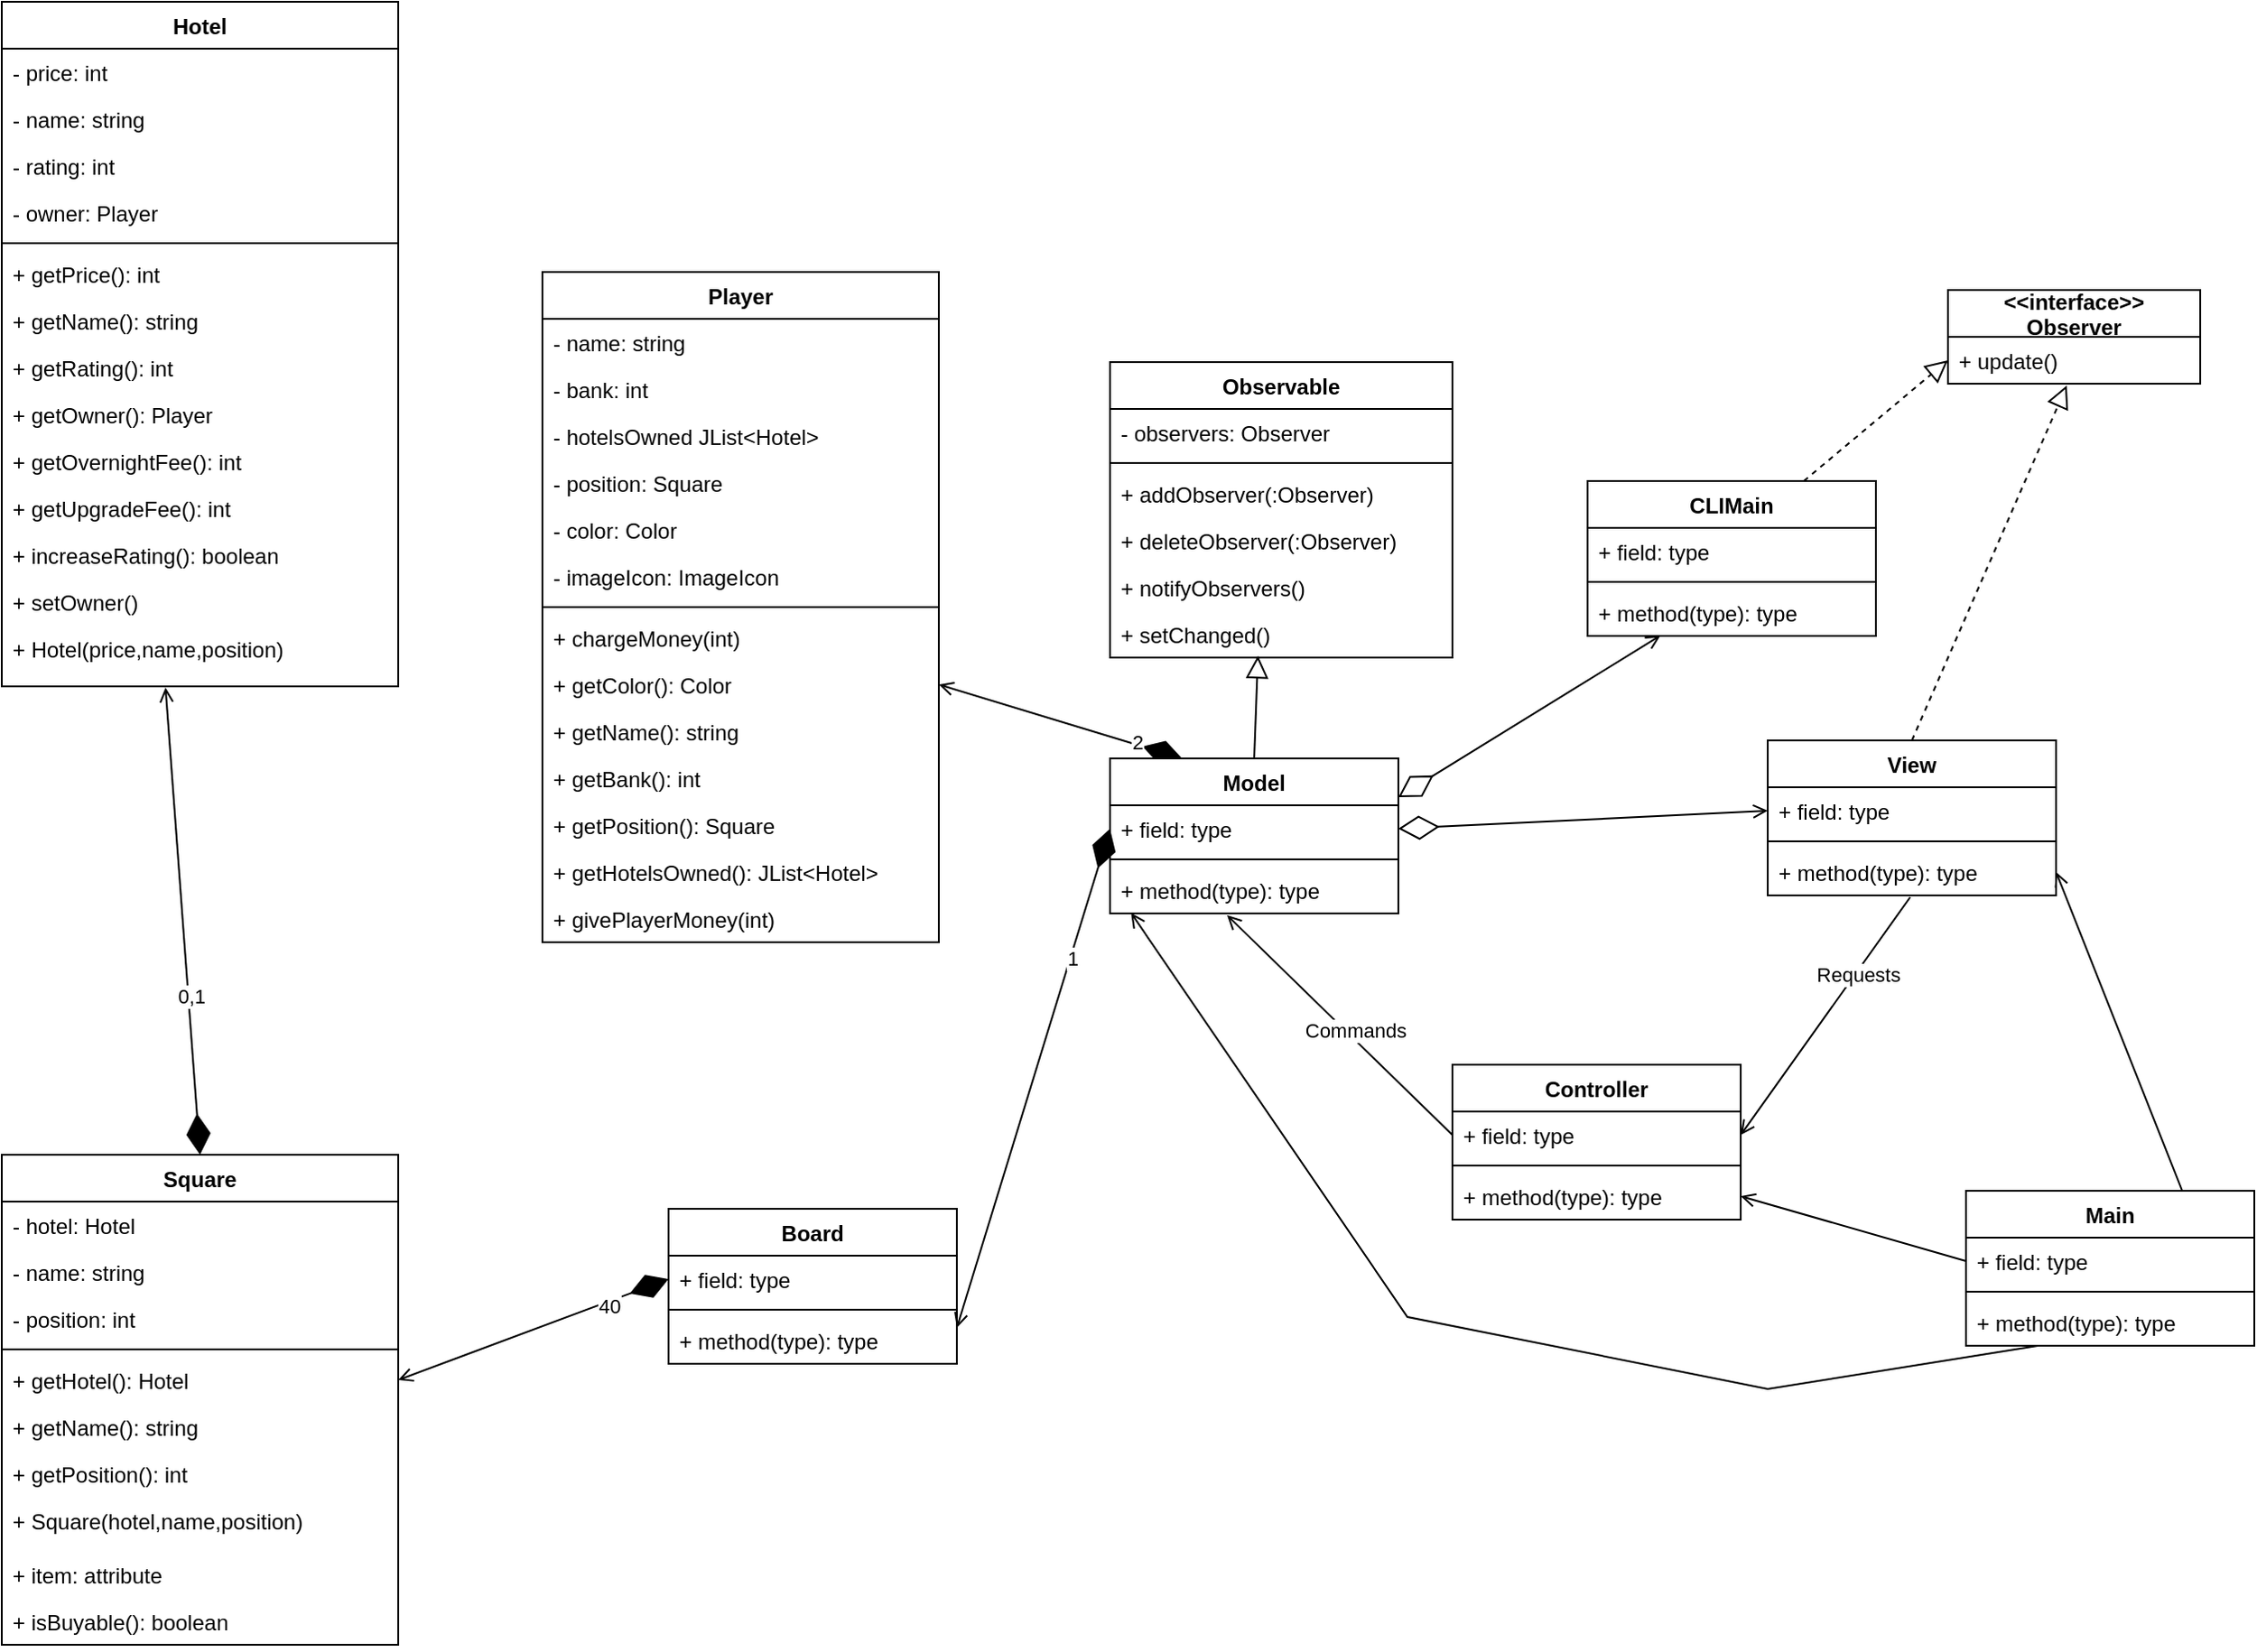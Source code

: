 <mxfile version="21.2.1" type="device">
  <diagram name="Page-1" id="gLBkfFalmYlRuuK1MI0R">
    <mxGraphModel dx="2804" dy="2373" grid="1" gridSize="10" guides="1" tooltips="1" connect="1" arrows="1" fold="1" page="1" pageScale="1" pageWidth="827" pageHeight="1169" math="0" shadow="0">
      <root>
        <mxCell id="0" />
        <mxCell id="1" parent="0" />
        <mxCell id="Y46oIeMY-HpYwtprE-M3-28" style="rounded=0;orthogonalLoop=1;jettySize=auto;html=1;exitX=0.5;exitY=0;exitDx=0;exitDy=0;entryX=0.432;entryY=0.962;entryDx=0;entryDy=0;entryPerimeter=0;endArrow=block;endFill=0;endSize=10;" parent="1" source="Y46oIeMY-HpYwtprE-M3-1" target="Y46oIeMY-HpYwtprE-M3-19" edge="1">
          <mxGeometry relative="1" as="geometry" />
        </mxCell>
        <mxCell id="Y46oIeMY-HpYwtprE-M3-55" style="rounded=0;orthogonalLoop=1;jettySize=auto;html=1;exitX=0.25;exitY=0;exitDx=0;exitDy=0;entryX=1;entryY=0.5;entryDx=0;entryDy=0;startArrow=diamondThin;startFill=1;startSize=20;endArrow=open;endFill=0;" parent="1" source="Y46oIeMY-HpYwtprE-M3-1" target="Y46oIeMY-HpYwtprE-M3-54" edge="1">
          <mxGeometry relative="1" as="geometry" />
        </mxCell>
        <mxCell id="Y46oIeMY-HpYwtprE-M3-74" value="2" style="edgeLabel;html=1;align=center;verticalAlign=middle;resizable=0;points=[];" parent="Y46oIeMY-HpYwtprE-M3-55" vertex="1" connectable="0">
          <mxGeometry x="-0.641" y="-2" relative="1" as="geometry">
            <mxPoint x="-1" as="offset" />
          </mxGeometry>
        </mxCell>
        <mxCell id="Y46oIeMY-HpYwtprE-M3-76" style="rounded=0;orthogonalLoop=1;jettySize=auto;html=1;exitX=1;exitY=0.25;exitDx=0;exitDy=0;entryX=0.253;entryY=0.99;entryDx=0;entryDy=0;entryPerimeter=0;endArrow=open;endFill=0;startArrow=diamondThin;startFill=0;startSize=20;" parent="1" source="Y46oIeMY-HpYwtprE-M3-1" target="Y46oIeMY-HpYwtprE-M3-71" edge="1">
          <mxGeometry relative="1" as="geometry" />
        </mxCell>
        <mxCell id="Y46oIeMY-HpYwtprE-M3-1" value="Model" style="swimlane;fontStyle=1;align=center;verticalAlign=top;childLayout=stackLayout;horizontal=1;startSize=26;horizontalStack=0;resizeParent=1;resizeParentMax=0;resizeLast=0;collapsible=1;marginBottom=0;whiteSpace=wrap;html=1;" parent="1" vertex="1">
          <mxGeometry x="115" y="50" width="160" height="86" as="geometry" />
        </mxCell>
        <mxCell id="Y46oIeMY-HpYwtprE-M3-2" value="+ field: type" style="text;strokeColor=none;fillColor=none;align=left;verticalAlign=top;spacingLeft=4;spacingRight=4;overflow=hidden;rotatable=0;points=[[0,0.5],[1,0.5]];portConstraint=eastwest;whiteSpace=wrap;html=1;" parent="Y46oIeMY-HpYwtprE-M3-1" vertex="1">
          <mxGeometry y="26" width="160" height="26" as="geometry" />
        </mxCell>
        <mxCell id="Y46oIeMY-HpYwtprE-M3-3" value="" style="line;strokeWidth=1;fillColor=none;align=left;verticalAlign=middle;spacingTop=-1;spacingLeft=3;spacingRight=3;rotatable=0;labelPosition=right;points=[];portConstraint=eastwest;strokeColor=inherit;" parent="Y46oIeMY-HpYwtprE-M3-1" vertex="1">
          <mxGeometry y="52" width="160" height="8" as="geometry" />
        </mxCell>
        <mxCell id="Y46oIeMY-HpYwtprE-M3-4" value="+ method(type): type" style="text;strokeColor=none;fillColor=none;align=left;verticalAlign=top;spacingLeft=4;spacingRight=4;overflow=hidden;rotatable=0;points=[[0,0.5],[1,0.5]];portConstraint=eastwest;whiteSpace=wrap;html=1;" parent="Y46oIeMY-HpYwtprE-M3-1" vertex="1">
          <mxGeometry y="60" width="160" height="26" as="geometry" />
        </mxCell>
        <mxCell id="Y46oIeMY-HpYwtprE-M3-5" value="Controller" style="swimlane;fontStyle=1;align=center;verticalAlign=top;childLayout=stackLayout;horizontal=1;startSize=26;horizontalStack=0;resizeParent=1;resizeParentMax=0;resizeLast=0;collapsible=1;marginBottom=0;whiteSpace=wrap;html=1;" parent="1" vertex="1">
          <mxGeometry x="305" y="220" width="160" height="86" as="geometry" />
        </mxCell>
        <mxCell id="Y46oIeMY-HpYwtprE-M3-6" value="+ field: type" style="text;strokeColor=none;fillColor=none;align=left;verticalAlign=top;spacingLeft=4;spacingRight=4;overflow=hidden;rotatable=0;points=[[0,0.5],[1,0.5]];portConstraint=eastwest;whiteSpace=wrap;html=1;" parent="Y46oIeMY-HpYwtprE-M3-5" vertex="1">
          <mxGeometry y="26" width="160" height="26" as="geometry" />
        </mxCell>
        <mxCell id="Y46oIeMY-HpYwtprE-M3-7" value="" style="line;strokeWidth=1;fillColor=none;align=left;verticalAlign=middle;spacingTop=-1;spacingLeft=3;spacingRight=3;rotatable=0;labelPosition=right;points=[];portConstraint=eastwest;strokeColor=inherit;" parent="Y46oIeMY-HpYwtprE-M3-5" vertex="1">
          <mxGeometry y="52" width="160" height="8" as="geometry" />
        </mxCell>
        <mxCell id="Y46oIeMY-HpYwtprE-M3-8" value="+ method(type): type" style="text;strokeColor=none;fillColor=none;align=left;verticalAlign=top;spacingLeft=4;spacingRight=4;overflow=hidden;rotatable=0;points=[[0,0.5],[1,0.5]];portConstraint=eastwest;whiteSpace=wrap;html=1;" parent="Y46oIeMY-HpYwtprE-M3-5" vertex="1">
          <mxGeometry y="60" width="160" height="26" as="geometry" />
        </mxCell>
        <mxCell id="Y46oIeMY-HpYwtprE-M3-23" style="rounded=0;orthogonalLoop=1;jettySize=auto;html=1;exitX=0.5;exitY=0;exitDx=0;exitDy=0;entryX=0.471;entryY=1.038;entryDx=0;entryDy=0;entryPerimeter=0;dashed=1;endArrow=block;endFill=0;startSize=20;endSize=10;targetPerimeterSpacing=1;sourcePerimeterSpacing=1;" parent="1" source="Y46oIeMY-HpYwtprE-M3-9" target="Y46oIeMY-HpYwtprE-M3-21" edge="1">
          <mxGeometry relative="1" as="geometry" />
        </mxCell>
        <mxCell id="Y46oIeMY-HpYwtprE-M3-9" value="View" style="swimlane;fontStyle=1;align=center;verticalAlign=top;childLayout=stackLayout;horizontal=1;startSize=26;horizontalStack=0;resizeParent=1;resizeParentMax=0;resizeLast=0;collapsible=1;marginBottom=0;whiteSpace=wrap;html=1;" parent="1" vertex="1">
          <mxGeometry x="480" y="40" width="160" height="86" as="geometry" />
        </mxCell>
        <mxCell id="Y46oIeMY-HpYwtprE-M3-10" value="+ field: type" style="text;strokeColor=none;fillColor=none;align=left;verticalAlign=top;spacingLeft=4;spacingRight=4;overflow=hidden;rotatable=0;points=[[0,0.5],[1,0.5]];portConstraint=eastwest;whiteSpace=wrap;html=1;" parent="Y46oIeMY-HpYwtprE-M3-9" vertex="1">
          <mxGeometry y="26" width="160" height="26" as="geometry" />
        </mxCell>
        <mxCell id="Y46oIeMY-HpYwtprE-M3-11" value="" style="line;strokeWidth=1;fillColor=none;align=left;verticalAlign=middle;spacingTop=-1;spacingLeft=3;spacingRight=3;rotatable=0;labelPosition=right;points=[];portConstraint=eastwest;strokeColor=inherit;" parent="Y46oIeMY-HpYwtprE-M3-9" vertex="1">
          <mxGeometry y="52" width="160" height="8" as="geometry" />
        </mxCell>
        <mxCell id="Y46oIeMY-HpYwtprE-M3-12" value="+ method(type): type" style="text;strokeColor=none;fillColor=none;align=left;verticalAlign=top;spacingLeft=4;spacingRight=4;overflow=hidden;rotatable=0;points=[[0,0.5],[1,0.5]];portConstraint=eastwest;whiteSpace=wrap;html=1;" parent="Y46oIeMY-HpYwtprE-M3-9" vertex="1">
          <mxGeometry y="60" width="160" height="26" as="geometry" />
        </mxCell>
        <mxCell id="Y46oIeMY-HpYwtprE-M3-13" value="Observable" style="swimlane;fontStyle=1;align=center;verticalAlign=top;childLayout=stackLayout;horizontal=1;startSize=26;horizontalStack=0;resizeParent=1;resizeParentMax=0;resizeLast=0;collapsible=1;marginBottom=0;" parent="1" vertex="1">
          <mxGeometry x="115" y="-170" width="190" height="164" as="geometry" />
        </mxCell>
        <mxCell id="Y46oIeMY-HpYwtprE-M3-14" value="- observers: Observer" style="text;strokeColor=none;fillColor=none;align=left;verticalAlign=top;spacingLeft=4;spacingRight=4;overflow=hidden;rotatable=0;points=[[0,0.5],[1,0.5]];portConstraint=eastwest;" parent="Y46oIeMY-HpYwtprE-M3-13" vertex="1">
          <mxGeometry y="26" width="190" height="26" as="geometry" />
        </mxCell>
        <mxCell id="Y46oIeMY-HpYwtprE-M3-15" value="" style="line;strokeWidth=1;fillColor=none;align=left;verticalAlign=middle;spacingTop=-1;spacingLeft=3;spacingRight=3;rotatable=0;labelPosition=right;points=[];portConstraint=eastwest;strokeColor=inherit;" parent="Y46oIeMY-HpYwtprE-M3-13" vertex="1">
          <mxGeometry y="52" width="190" height="8" as="geometry" />
        </mxCell>
        <mxCell id="Y46oIeMY-HpYwtprE-M3-16" value="+ addObserver(:Observer)" style="text;strokeColor=none;fillColor=none;align=left;verticalAlign=top;spacingLeft=4;spacingRight=4;overflow=hidden;rotatable=0;points=[[0,0.5],[1,0.5]];portConstraint=eastwest;" parent="Y46oIeMY-HpYwtprE-M3-13" vertex="1">
          <mxGeometry y="60" width="190" height="26" as="geometry" />
        </mxCell>
        <mxCell id="Y46oIeMY-HpYwtprE-M3-17" value="+ deleteObserver(:Observer)" style="text;strokeColor=none;fillColor=none;align=left;verticalAlign=top;spacingLeft=4;spacingRight=4;overflow=hidden;rotatable=0;points=[[0,0.5],[1,0.5]];portConstraint=eastwest;" parent="Y46oIeMY-HpYwtprE-M3-13" vertex="1">
          <mxGeometry y="86" width="190" height="26" as="geometry" />
        </mxCell>
        <mxCell id="Y46oIeMY-HpYwtprE-M3-18" value="+ notifyObservers()" style="text;strokeColor=none;fillColor=none;align=left;verticalAlign=top;spacingLeft=4;spacingRight=4;overflow=hidden;rotatable=0;points=[[0,0.5],[1,0.5]];portConstraint=eastwest;" parent="Y46oIeMY-HpYwtprE-M3-13" vertex="1">
          <mxGeometry y="112" width="190" height="26" as="geometry" />
        </mxCell>
        <mxCell id="Y46oIeMY-HpYwtprE-M3-19" value="+ setChanged()" style="text;strokeColor=none;fillColor=none;align=left;verticalAlign=top;spacingLeft=4;spacingRight=4;overflow=hidden;rotatable=0;points=[[0,0.5],[1,0.5]];portConstraint=eastwest;" parent="Y46oIeMY-HpYwtprE-M3-13" vertex="1">
          <mxGeometry y="138" width="190" height="26" as="geometry" />
        </mxCell>
        <mxCell id="Y46oIeMY-HpYwtprE-M3-20" value="&lt;&lt;interface&gt;&gt;&#xa;Observer" style="swimlane;fontStyle=1;childLayout=stackLayout;horizontal=1;startSize=26;fillColor=none;horizontalStack=0;resizeParent=1;resizeParentMax=0;resizeLast=0;collapsible=1;marginBottom=0;" parent="1" vertex="1">
          <mxGeometry x="580" y="-210" width="140" height="52" as="geometry" />
        </mxCell>
        <mxCell id="Y46oIeMY-HpYwtprE-M3-21" value="+ update()" style="text;strokeColor=none;fillColor=none;align=left;verticalAlign=top;spacingLeft=4;spacingRight=4;overflow=hidden;rotatable=0;points=[[0,0.5],[1,0.5]];portConstraint=eastwest;" parent="Y46oIeMY-HpYwtprE-M3-20" vertex="1">
          <mxGeometry y="26" width="140" height="26" as="geometry" />
        </mxCell>
        <mxCell id="Y46oIeMY-HpYwtprE-M3-30" style="rounded=0;orthogonalLoop=1;jettySize=auto;html=1;exitX=1;exitY=0.5;exitDx=0;exitDy=0;endSize=20;endArrow=none;endFill=0;startSize=6;startArrow=open;startFill=0;entryX=0.494;entryY=1.038;entryDx=0;entryDy=0;entryPerimeter=0;" parent="1" source="Y46oIeMY-HpYwtprE-M3-6" target="Y46oIeMY-HpYwtprE-M3-12" edge="1">
          <mxGeometry relative="1" as="geometry">
            <mxPoint x="500" y="220" as="targetPoint" />
          </mxGeometry>
        </mxCell>
        <mxCell id="Y46oIeMY-HpYwtprE-M3-35" value="Requests" style="edgeLabel;html=1;align=center;verticalAlign=middle;resizable=0;points=[];" parent="Y46oIeMY-HpYwtprE-M3-30" vertex="1" connectable="0">
          <mxGeometry x="0.265" y="13" relative="1" as="geometry">
            <mxPoint x="16" y="2" as="offset" />
          </mxGeometry>
        </mxCell>
        <mxCell id="Y46oIeMY-HpYwtprE-M3-29" style="rounded=0;orthogonalLoop=1;jettySize=auto;html=1;exitX=0.406;exitY=1.038;exitDx=0;exitDy=0;endArrow=none;endFill=0;endSize=20;exitPerimeter=0;entryX=0;entryY=0.5;entryDx=0;entryDy=0;startArrow=open;startFill=0;" parent="1" source="Y46oIeMY-HpYwtprE-M3-4" target="Y46oIeMY-HpYwtprE-M3-6" edge="1">
          <mxGeometry relative="1" as="geometry">
            <mxPoint x="260" y="330" as="targetPoint" />
          </mxGeometry>
        </mxCell>
        <mxCell id="Y46oIeMY-HpYwtprE-M3-36" value="Commands" style="edgeLabel;html=1;align=center;verticalAlign=middle;resizable=0;points=[];" parent="Y46oIeMY-HpYwtprE-M3-29" vertex="1" connectable="0">
          <mxGeometry x="0.263" y="25" relative="1" as="geometry">
            <mxPoint x="-26" y="4" as="offset" />
          </mxGeometry>
        </mxCell>
        <mxCell id="Y46oIeMY-HpYwtprE-M3-34" style="rounded=0;orthogonalLoop=1;jettySize=auto;html=1;exitX=0;exitY=0.5;exitDx=0;exitDy=0;endArrow=diamondThin;endFill=0;endSize=20;startArrow=open;startFill=0;entryX=1;entryY=0.5;entryDx=0;entryDy=0;" parent="1" source="Y46oIeMY-HpYwtprE-M3-10" target="Y46oIeMY-HpYwtprE-M3-2" edge="1">
          <mxGeometry relative="1" as="geometry">
            <mxPoint x="310" y="50" as="targetPoint" />
          </mxGeometry>
        </mxCell>
        <mxCell id="Y46oIeMY-HpYwtprE-M3-37" value="Board" style="swimlane;fontStyle=1;align=center;verticalAlign=top;childLayout=stackLayout;horizontal=1;startSize=26;horizontalStack=0;resizeParent=1;resizeParentMax=0;resizeLast=0;collapsible=1;marginBottom=0;whiteSpace=wrap;html=1;" parent="1" vertex="1">
          <mxGeometry x="-130" y="300" width="160" height="86" as="geometry" />
        </mxCell>
        <mxCell id="Y46oIeMY-HpYwtprE-M3-38" value="+ field: type" style="text;strokeColor=none;fillColor=none;align=left;verticalAlign=top;spacingLeft=4;spacingRight=4;overflow=hidden;rotatable=0;points=[[0,0.5],[1,0.5]];portConstraint=eastwest;whiteSpace=wrap;html=1;" parent="Y46oIeMY-HpYwtprE-M3-37" vertex="1">
          <mxGeometry y="26" width="160" height="26" as="geometry" />
        </mxCell>
        <mxCell id="Y46oIeMY-HpYwtprE-M3-39" value="" style="line;strokeWidth=1;fillColor=none;align=left;verticalAlign=middle;spacingTop=-1;spacingLeft=3;spacingRight=3;rotatable=0;labelPosition=right;points=[];portConstraint=eastwest;strokeColor=inherit;" parent="Y46oIeMY-HpYwtprE-M3-37" vertex="1">
          <mxGeometry y="52" width="160" height="8" as="geometry" />
        </mxCell>
        <mxCell id="Y46oIeMY-HpYwtprE-M3-40" value="+ method(type): type" style="text;strokeColor=none;fillColor=none;align=left;verticalAlign=top;spacingLeft=4;spacingRight=4;overflow=hidden;rotatable=0;points=[[0,0.5],[1,0.5]];portConstraint=eastwest;whiteSpace=wrap;html=1;" parent="Y46oIeMY-HpYwtprE-M3-37" vertex="1">
          <mxGeometry y="60" width="160" height="26" as="geometry" />
        </mxCell>
        <mxCell id="Y46oIeMY-HpYwtprE-M3-41" value="Hotel" style="swimlane;fontStyle=1;align=center;verticalAlign=top;childLayout=stackLayout;horizontal=1;startSize=26;horizontalStack=0;resizeParent=1;resizeParentMax=0;resizeLast=0;collapsible=1;marginBottom=0;whiteSpace=wrap;html=1;" parent="1" vertex="1">
          <mxGeometry x="-500" y="-370" width="220" height="380" as="geometry" />
        </mxCell>
        <mxCell id="Y46oIeMY-HpYwtprE-M3-42" value="- price: int" style="text;strokeColor=none;fillColor=none;align=left;verticalAlign=top;spacingLeft=4;spacingRight=4;overflow=hidden;rotatable=0;points=[[0,0.5],[1,0.5]];portConstraint=eastwest;whiteSpace=wrap;html=1;" parent="Y46oIeMY-HpYwtprE-M3-41" vertex="1">
          <mxGeometry y="26" width="220" height="26" as="geometry" />
        </mxCell>
        <mxCell id="Y46oIeMY-HpYwtprE-M3-85" value="- name: string" style="text;strokeColor=none;fillColor=none;align=left;verticalAlign=top;spacingLeft=4;spacingRight=4;overflow=hidden;rotatable=0;points=[[0,0.5],[1,0.5]];portConstraint=eastwest;whiteSpace=wrap;html=1;" parent="Y46oIeMY-HpYwtprE-M3-41" vertex="1">
          <mxGeometry y="52" width="220" height="26" as="geometry" />
        </mxCell>
        <mxCell id="Y46oIeMY-HpYwtprE-M3-86" value="- rating: int" style="text;strokeColor=none;fillColor=none;align=left;verticalAlign=top;spacingLeft=4;spacingRight=4;overflow=hidden;rotatable=0;points=[[0,0.5],[1,0.5]];portConstraint=eastwest;whiteSpace=wrap;html=1;" parent="Y46oIeMY-HpYwtprE-M3-41" vertex="1">
          <mxGeometry y="78" width="220" height="26" as="geometry" />
        </mxCell>
        <mxCell id="Y46oIeMY-HpYwtprE-M3-87" value="- owner: Player" style="text;strokeColor=none;fillColor=none;align=left;verticalAlign=top;spacingLeft=4;spacingRight=4;overflow=hidden;rotatable=0;points=[[0,0.5],[1,0.5]];portConstraint=eastwest;whiteSpace=wrap;html=1;" parent="Y46oIeMY-HpYwtprE-M3-41" vertex="1">
          <mxGeometry y="104" width="220" height="26" as="geometry" />
        </mxCell>
        <mxCell id="Y46oIeMY-HpYwtprE-M3-43" value="" style="line;strokeWidth=1;fillColor=none;align=left;verticalAlign=middle;spacingTop=-1;spacingLeft=3;spacingRight=3;rotatable=0;labelPosition=right;points=[];portConstraint=eastwest;strokeColor=inherit;" parent="Y46oIeMY-HpYwtprE-M3-41" vertex="1">
          <mxGeometry y="130" width="220" height="8" as="geometry" />
        </mxCell>
        <mxCell id="Y46oIeMY-HpYwtprE-M3-44" value="+ getPrice(): int" style="text;strokeColor=none;fillColor=none;align=left;verticalAlign=top;spacingLeft=4;spacingRight=4;overflow=hidden;rotatable=0;points=[[0,0.5],[1,0.5]];portConstraint=eastwest;whiteSpace=wrap;html=1;" parent="Y46oIeMY-HpYwtprE-M3-41" vertex="1">
          <mxGeometry y="138" width="220" height="26" as="geometry" />
        </mxCell>
        <mxCell id="Y46oIeMY-HpYwtprE-M3-88" value="+ getName(): string" style="text;strokeColor=none;fillColor=none;align=left;verticalAlign=top;spacingLeft=4;spacingRight=4;overflow=hidden;rotatable=0;points=[[0,0.5],[1,0.5]];portConstraint=eastwest;whiteSpace=wrap;html=1;" parent="Y46oIeMY-HpYwtprE-M3-41" vertex="1">
          <mxGeometry y="164" width="220" height="26" as="geometry" />
        </mxCell>
        <mxCell id="Y46oIeMY-HpYwtprE-M3-90" value="+ getRating(): int" style="text;strokeColor=none;fillColor=none;align=left;verticalAlign=top;spacingLeft=4;spacingRight=4;overflow=hidden;rotatable=0;points=[[0,0.5],[1,0.5]];portConstraint=eastwest;whiteSpace=wrap;html=1;" parent="Y46oIeMY-HpYwtprE-M3-41" vertex="1">
          <mxGeometry y="190" width="220" height="26" as="geometry" />
        </mxCell>
        <mxCell id="Y46oIeMY-HpYwtprE-M3-91" value="+ getOwner(): Player" style="text;strokeColor=none;fillColor=none;align=left;verticalAlign=top;spacingLeft=4;spacingRight=4;overflow=hidden;rotatable=0;points=[[0,0.5],[1,0.5]];portConstraint=eastwest;whiteSpace=wrap;html=1;" parent="Y46oIeMY-HpYwtprE-M3-41" vertex="1">
          <mxGeometry y="216" width="220" height="26" as="geometry" />
        </mxCell>
        <mxCell id="Y46oIeMY-HpYwtprE-M3-92" value="+ getOvernightFee(): int" style="text;strokeColor=none;fillColor=none;align=left;verticalAlign=top;spacingLeft=4;spacingRight=4;overflow=hidden;rotatable=0;points=[[0,0.5],[1,0.5]];portConstraint=eastwest;whiteSpace=wrap;html=1;" parent="Y46oIeMY-HpYwtprE-M3-41" vertex="1">
          <mxGeometry y="242" width="220" height="26" as="geometry" />
        </mxCell>
        <mxCell id="Y46oIeMY-HpYwtprE-M3-93" value="+ getUpgradeFee(): int" style="text;strokeColor=none;fillColor=none;align=left;verticalAlign=top;spacingLeft=4;spacingRight=4;overflow=hidden;rotatable=0;points=[[0,0.5],[1,0.5]];portConstraint=eastwest;whiteSpace=wrap;html=1;" parent="Y46oIeMY-HpYwtprE-M3-41" vertex="1">
          <mxGeometry y="268" width="220" height="26" as="geometry" />
        </mxCell>
        <mxCell id="Y46oIeMY-HpYwtprE-M3-94" value="+ increaseRating(): boolean" style="text;strokeColor=none;fillColor=none;align=left;verticalAlign=top;spacingLeft=4;spacingRight=4;overflow=hidden;rotatable=0;points=[[0,0.5],[1,0.5]];portConstraint=eastwest;whiteSpace=wrap;html=1;" parent="Y46oIeMY-HpYwtprE-M3-41" vertex="1">
          <mxGeometry y="294" width="220" height="26" as="geometry" />
        </mxCell>
        <mxCell id="Y46oIeMY-HpYwtprE-M3-95" value="+ setOwner()" style="text;strokeColor=none;fillColor=none;align=left;verticalAlign=top;spacingLeft=4;spacingRight=4;overflow=hidden;rotatable=0;points=[[0,0.5],[1,0.5]];portConstraint=eastwest;whiteSpace=wrap;html=1;" parent="Y46oIeMY-HpYwtprE-M3-41" vertex="1">
          <mxGeometry y="320" width="220" height="26" as="geometry" />
        </mxCell>
        <mxCell id="Y46oIeMY-HpYwtprE-M3-100" value="+ Hotel(price,name,position)" style="text;strokeColor=none;fillColor=none;align=left;verticalAlign=top;spacingLeft=4;spacingRight=4;overflow=hidden;rotatable=0;points=[[0,0.5],[1,0.5]];portConstraint=eastwest;whiteSpace=wrap;html=1;" parent="Y46oIeMY-HpYwtprE-M3-41" vertex="1">
          <mxGeometry y="346" width="220" height="34" as="geometry" />
        </mxCell>
        <mxCell id="Y46oIeMY-HpYwtprE-M3-46" style="rounded=0;orthogonalLoop=1;jettySize=auto;html=1;exitX=0;exitY=0.5;exitDx=0;exitDy=0;entryX=1;entryY=0.231;entryDx=0;entryDy=0;entryPerimeter=0;endArrow=open;endFill=0;startArrow=diamondThin;startFill=1;sourcePerimeterSpacing=10;targetPerimeterSpacing=10;startSize=20;" parent="1" source="Y46oIeMY-HpYwtprE-M3-2" target="Y46oIeMY-HpYwtprE-M3-40" edge="1">
          <mxGeometry relative="1" as="geometry" />
        </mxCell>
        <mxCell id="Y46oIeMY-HpYwtprE-M3-75" value="1" style="edgeLabel;html=1;align=center;verticalAlign=middle;resizable=0;points=[];" parent="Y46oIeMY-HpYwtprE-M3-46" vertex="1" connectable="0">
          <mxGeometry x="-0.483" relative="1" as="geometry">
            <mxPoint x="1" as="offset" />
          </mxGeometry>
        </mxCell>
        <mxCell id="Y46oIeMY-HpYwtprE-M3-57" value="" style="rounded=0;orthogonalLoop=1;jettySize=auto;html=1;exitX=0.5;exitY=0;exitDx=0;exitDy=0;endArrow=open;endFill=0;startArrow=diamondThin;startFill=1;sourcePerimeterSpacing=0;startSize=20;entryX=0.413;entryY=1.02;entryDx=0;entryDy=0;entryPerimeter=0;" parent="1" source="Y46oIeMY-HpYwtprE-M3-47" edge="1" target="Y46oIeMY-HpYwtprE-M3-100">
          <mxGeometry relative="1" as="geometry">
            <mxPoint x="-380" y="30" as="targetPoint" />
          </mxGeometry>
        </mxCell>
        <mxCell id="Y46oIeMY-HpYwtprE-M3-73" value="0,1" style="edgeLabel;html=1;align=center;verticalAlign=middle;resizable=0;points=[];" parent="Y46oIeMY-HpYwtprE-M3-57" vertex="1" connectable="0">
          <mxGeometry x="-0.322" y="-1" relative="1" as="geometry">
            <mxPoint as="offset" />
          </mxGeometry>
        </mxCell>
        <mxCell id="Y46oIeMY-HpYwtprE-M3-47" value="Square" style="swimlane;fontStyle=1;align=center;verticalAlign=top;childLayout=stackLayout;horizontal=1;startSize=26;horizontalStack=0;resizeParent=1;resizeParentMax=0;resizeLast=0;collapsible=1;marginBottom=0;whiteSpace=wrap;html=1;" parent="1" vertex="1">
          <mxGeometry x="-500" y="270" width="220" height="272" as="geometry" />
        </mxCell>
        <mxCell id="Y46oIeMY-HpYwtprE-M3-48" value="- hotel: Hotel" style="text;strokeColor=none;fillColor=none;align=left;verticalAlign=top;spacingLeft=4;spacingRight=4;overflow=hidden;rotatable=0;points=[[0,0.5],[1,0.5]];portConstraint=eastwest;whiteSpace=wrap;html=1;" parent="Y46oIeMY-HpYwtprE-M3-47" vertex="1">
          <mxGeometry y="26" width="220" height="26" as="geometry" />
        </mxCell>
        <mxCell id="Y46oIeMY-HpYwtprE-M3-96" value="- name: string" style="text;strokeColor=none;fillColor=none;align=left;verticalAlign=top;spacingLeft=4;spacingRight=4;overflow=hidden;rotatable=0;points=[[0,0.5],[1,0.5]];portConstraint=eastwest;whiteSpace=wrap;html=1;" parent="Y46oIeMY-HpYwtprE-M3-47" vertex="1">
          <mxGeometry y="52" width="220" height="26" as="geometry" />
        </mxCell>
        <mxCell id="Y46oIeMY-HpYwtprE-M3-97" value="- position: int" style="text;strokeColor=none;fillColor=none;align=left;verticalAlign=top;spacingLeft=4;spacingRight=4;overflow=hidden;rotatable=0;points=[[0,0.5],[1,0.5]];portConstraint=eastwest;whiteSpace=wrap;html=1;" parent="Y46oIeMY-HpYwtprE-M3-47" vertex="1">
          <mxGeometry y="78" width="220" height="26" as="geometry" />
        </mxCell>
        <mxCell id="Y46oIeMY-HpYwtprE-M3-49" value="" style="line;strokeWidth=1;fillColor=none;align=left;verticalAlign=middle;spacingTop=-1;spacingLeft=3;spacingRight=3;rotatable=0;labelPosition=right;points=[];portConstraint=eastwest;strokeColor=inherit;" parent="Y46oIeMY-HpYwtprE-M3-47" vertex="1">
          <mxGeometry y="104" width="220" height="8" as="geometry" />
        </mxCell>
        <mxCell id="Y46oIeMY-HpYwtprE-M3-50" value="+ getHotel(): Hotel" style="text;strokeColor=none;fillColor=none;align=left;verticalAlign=top;spacingLeft=4;spacingRight=4;overflow=hidden;rotatable=0;points=[[0,0.5],[1,0.5]];portConstraint=eastwest;whiteSpace=wrap;html=1;" parent="Y46oIeMY-HpYwtprE-M3-47" vertex="1">
          <mxGeometry y="112" width="220" height="26" as="geometry" />
        </mxCell>
        <mxCell id="Y46oIeMY-HpYwtprE-M3-98" value="+ getName(): string" style="text;strokeColor=none;fillColor=none;align=left;verticalAlign=top;spacingLeft=4;spacingRight=4;overflow=hidden;rotatable=0;points=[[0,0.5],[1,0.5]];portConstraint=eastwest;whiteSpace=wrap;html=1;" parent="Y46oIeMY-HpYwtprE-M3-47" vertex="1">
          <mxGeometry y="138" width="220" height="26" as="geometry" />
        </mxCell>
        <mxCell id="Y46oIeMY-HpYwtprE-M3-99" value="+ getPosition(): int" style="text;strokeColor=none;fillColor=none;align=left;verticalAlign=top;spacingLeft=4;spacingRight=4;overflow=hidden;rotatable=0;points=[[0,0.5],[1,0.5]];portConstraint=eastwest;whiteSpace=wrap;html=1;" parent="Y46oIeMY-HpYwtprE-M3-47" vertex="1">
          <mxGeometry y="164" width="220" height="26" as="geometry" />
        </mxCell>
        <mxCell id="Mbtt39okDplwILJVo-UQ-1" value="+ Square(hotel,name,position)" style="text;strokeColor=none;fillColor=none;align=left;verticalAlign=top;spacingLeft=4;spacingRight=4;overflow=hidden;rotatable=0;points=[[0,0.5],[1,0.5]];portConstraint=eastwest;whiteSpace=wrap;html=1;" vertex="1" parent="Y46oIeMY-HpYwtprE-M3-47">
          <mxGeometry y="190" width="220" height="30" as="geometry" />
        </mxCell>
        <mxCell id="Mbtt39okDplwILJVo-UQ-3" value="+ item: attribute" style="text;strokeColor=none;fillColor=none;align=left;verticalAlign=top;spacingLeft=4;spacingRight=4;overflow=hidden;rotatable=0;points=[[0,0.5],[1,0.5]];portConstraint=eastwest;whiteSpace=wrap;html=1;" vertex="1" parent="Y46oIeMY-HpYwtprE-M3-47">
          <mxGeometry y="220" width="220" height="26" as="geometry" />
        </mxCell>
        <mxCell id="Mbtt39okDplwILJVo-UQ-2" value="+ isBuyable(): boolean" style="text;strokeColor=none;fillColor=none;align=left;verticalAlign=top;spacingLeft=4;spacingRight=4;overflow=hidden;rotatable=0;points=[[0,0.5],[1,0.5]];portConstraint=eastwest;whiteSpace=wrap;html=1;" vertex="1" parent="Y46oIeMY-HpYwtprE-M3-47">
          <mxGeometry y="246" width="220" height="26" as="geometry" />
        </mxCell>
        <mxCell id="Y46oIeMY-HpYwtprE-M3-51" value="Player" style="swimlane;fontStyle=1;align=center;verticalAlign=top;childLayout=stackLayout;horizontal=1;startSize=26;horizontalStack=0;resizeParent=1;resizeParentMax=0;resizeLast=0;collapsible=1;marginBottom=0;whiteSpace=wrap;html=1;" parent="1" vertex="1">
          <mxGeometry x="-200" y="-220" width="220" height="372" as="geometry" />
        </mxCell>
        <mxCell id="Y46oIeMY-HpYwtprE-M3-52" value="- name: string" style="text;strokeColor=none;fillColor=none;align=left;verticalAlign=top;spacingLeft=4;spacingRight=4;overflow=hidden;rotatable=0;points=[[0,0.5],[1,0.5]];portConstraint=eastwest;whiteSpace=wrap;html=1;" parent="Y46oIeMY-HpYwtprE-M3-51" vertex="1">
          <mxGeometry y="26" width="220" height="26" as="geometry" />
        </mxCell>
        <mxCell id="Mbtt39okDplwILJVo-UQ-4" value="- bank: int" style="text;strokeColor=none;fillColor=none;align=left;verticalAlign=top;spacingLeft=4;spacingRight=4;overflow=hidden;rotatable=0;points=[[0,0.5],[1,0.5]];portConstraint=eastwest;whiteSpace=wrap;html=1;" vertex="1" parent="Y46oIeMY-HpYwtprE-M3-51">
          <mxGeometry y="52" width="220" height="26" as="geometry" />
        </mxCell>
        <mxCell id="Mbtt39okDplwILJVo-UQ-5" value="- hotelsOwned JList&amp;lt;Hotel&amp;gt;" style="text;strokeColor=none;fillColor=none;align=left;verticalAlign=top;spacingLeft=4;spacingRight=4;overflow=hidden;rotatable=0;points=[[0,0.5],[1,0.5]];portConstraint=eastwest;whiteSpace=wrap;html=1;" vertex="1" parent="Y46oIeMY-HpYwtprE-M3-51">
          <mxGeometry y="78" width="220" height="26" as="geometry" />
        </mxCell>
        <mxCell id="Mbtt39okDplwILJVo-UQ-6" value="- position: Square" style="text;strokeColor=none;fillColor=none;align=left;verticalAlign=top;spacingLeft=4;spacingRight=4;overflow=hidden;rotatable=0;points=[[0,0.5],[1,0.5]];portConstraint=eastwest;whiteSpace=wrap;html=1;" vertex="1" parent="Y46oIeMY-HpYwtprE-M3-51">
          <mxGeometry y="104" width="220" height="26" as="geometry" />
        </mxCell>
        <mxCell id="Mbtt39okDplwILJVo-UQ-7" value="- color: Color" style="text;strokeColor=none;fillColor=none;align=left;verticalAlign=top;spacingLeft=4;spacingRight=4;overflow=hidden;rotatable=0;points=[[0,0.5],[1,0.5]];portConstraint=eastwest;whiteSpace=wrap;html=1;" vertex="1" parent="Y46oIeMY-HpYwtprE-M3-51">
          <mxGeometry y="130" width="220" height="26" as="geometry" />
        </mxCell>
        <mxCell id="Mbtt39okDplwILJVo-UQ-8" value="- imageIcon: ImageIcon" style="text;strokeColor=none;fillColor=none;align=left;verticalAlign=top;spacingLeft=4;spacingRight=4;overflow=hidden;rotatable=0;points=[[0,0.5],[1,0.5]];portConstraint=eastwest;whiteSpace=wrap;html=1;" vertex="1" parent="Y46oIeMY-HpYwtprE-M3-51">
          <mxGeometry y="156" width="220" height="26" as="geometry" />
        </mxCell>
        <mxCell id="Y46oIeMY-HpYwtprE-M3-53" value="" style="line;strokeWidth=1;fillColor=none;align=left;verticalAlign=middle;spacingTop=-1;spacingLeft=3;spacingRight=3;rotatable=0;labelPosition=right;points=[];portConstraint=eastwest;strokeColor=inherit;" parent="Y46oIeMY-HpYwtprE-M3-51" vertex="1">
          <mxGeometry y="182" width="220" height="8" as="geometry" />
        </mxCell>
        <mxCell id="Mbtt39okDplwILJVo-UQ-10" value="+ chargeMoney(int)" style="text;strokeColor=none;fillColor=none;align=left;verticalAlign=top;spacingLeft=4;spacingRight=4;overflow=hidden;rotatable=0;points=[[0,0.5],[1,0.5]];portConstraint=eastwest;whiteSpace=wrap;html=1;" vertex="1" parent="Y46oIeMY-HpYwtprE-M3-51">
          <mxGeometry y="190" width="220" height="26" as="geometry" />
        </mxCell>
        <mxCell id="Y46oIeMY-HpYwtprE-M3-54" value="+ getColor(): Color" style="text;strokeColor=none;fillColor=none;align=left;verticalAlign=top;spacingLeft=4;spacingRight=4;overflow=hidden;rotatable=0;points=[[0,0.5],[1,0.5]];portConstraint=eastwest;whiteSpace=wrap;html=1;" parent="Y46oIeMY-HpYwtprE-M3-51" vertex="1">
          <mxGeometry y="216" width="220" height="26" as="geometry" />
        </mxCell>
        <mxCell id="Mbtt39okDplwILJVo-UQ-11" value="+ getName(): string" style="text;strokeColor=none;fillColor=none;align=left;verticalAlign=top;spacingLeft=4;spacingRight=4;overflow=hidden;rotatable=0;points=[[0,0.5],[1,0.5]];portConstraint=eastwest;whiteSpace=wrap;html=1;" vertex="1" parent="Y46oIeMY-HpYwtprE-M3-51">
          <mxGeometry y="242" width="220" height="26" as="geometry" />
        </mxCell>
        <mxCell id="Mbtt39okDplwILJVo-UQ-12" value="+ getBank(): int" style="text;strokeColor=none;fillColor=none;align=left;verticalAlign=top;spacingLeft=4;spacingRight=4;overflow=hidden;rotatable=0;points=[[0,0.5],[1,0.5]];portConstraint=eastwest;whiteSpace=wrap;html=1;" vertex="1" parent="Y46oIeMY-HpYwtprE-M3-51">
          <mxGeometry y="268" width="220" height="26" as="geometry" />
        </mxCell>
        <mxCell id="Mbtt39okDplwILJVo-UQ-13" value="+ getPosition(): Square" style="text;strokeColor=none;fillColor=none;align=left;verticalAlign=top;spacingLeft=4;spacingRight=4;overflow=hidden;rotatable=0;points=[[0,0.5],[1,0.5]];portConstraint=eastwest;whiteSpace=wrap;html=1;" vertex="1" parent="Y46oIeMY-HpYwtprE-M3-51">
          <mxGeometry y="294" width="220" height="26" as="geometry" />
        </mxCell>
        <mxCell id="Mbtt39okDplwILJVo-UQ-14" value="+ getHotelsOwned(): JList&amp;lt;Hotel&amp;gt;" style="text;strokeColor=none;fillColor=none;align=left;verticalAlign=top;spacingLeft=4;spacingRight=4;overflow=hidden;rotatable=0;points=[[0,0.5],[1,0.5]];portConstraint=eastwest;whiteSpace=wrap;html=1;" vertex="1" parent="Y46oIeMY-HpYwtprE-M3-51">
          <mxGeometry y="320" width="220" height="26" as="geometry" />
        </mxCell>
        <mxCell id="Mbtt39okDplwILJVo-UQ-15" value="+ givePlayerMoney(int)" style="text;strokeColor=none;fillColor=none;align=left;verticalAlign=top;spacingLeft=4;spacingRight=4;overflow=hidden;rotatable=0;points=[[0,0.5],[1,0.5]];portConstraint=eastwest;whiteSpace=wrap;html=1;" vertex="1" parent="Y46oIeMY-HpYwtprE-M3-51">
          <mxGeometry y="346" width="220" height="26" as="geometry" />
        </mxCell>
        <mxCell id="Y46oIeMY-HpYwtprE-M3-56" style="rounded=0;orthogonalLoop=1;jettySize=auto;html=1;exitX=0;exitY=0.5;exitDx=0;exitDy=0;entryX=1;entryY=0.5;entryDx=0;entryDy=0;endArrow=open;endFill=0;startArrow=diamondThin;startFill=1;startSize=20;" parent="1" source="Y46oIeMY-HpYwtprE-M3-38" target="Y46oIeMY-HpYwtprE-M3-50" edge="1">
          <mxGeometry relative="1" as="geometry" />
        </mxCell>
        <mxCell id="Y46oIeMY-HpYwtprE-M3-72" value="40" style="edgeLabel;html=1;align=center;verticalAlign=middle;resizable=0;points=[];" parent="Y46oIeMY-HpYwtprE-M3-56" vertex="1" connectable="0">
          <mxGeometry x="-0.552" y="2" relative="1" as="geometry">
            <mxPoint as="offset" />
          </mxGeometry>
        </mxCell>
        <mxCell id="Y46oIeMY-HpYwtprE-M3-81" style="rounded=0;orthogonalLoop=1;jettySize=auto;html=1;exitX=0.75;exitY=0;exitDx=0;exitDy=0;entryX=1;entryY=0.5;entryDx=0;entryDy=0;endArrow=open;endFill=0;" parent="1" source="Y46oIeMY-HpYwtprE-M3-64" target="Y46oIeMY-HpYwtprE-M3-12" edge="1">
          <mxGeometry relative="1" as="geometry" />
        </mxCell>
        <mxCell id="Y46oIeMY-HpYwtprE-M3-84" style="rounded=0;orthogonalLoop=1;jettySize=auto;html=1;exitX=0.25;exitY=1;exitDx=0;exitDy=0;entryX=0.073;entryY=0.99;entryDx=0;entryDy=0;entryPerimeter=0;endArrow=open;endFill=0;" parent="1" source="Y46oIeMY-HpYwtprE-M3-64" target="Y46oIeMY-HpYwtprE-M3-4" edge="1">
          <mxGeometry relative="1" as="geometry">
            <Array as="points">
              <mxPoint x="480" y="400" />
              <mxPoint x="280" y="360" />
            </Array>
          </mxGeometry>
        </mxCell>
        <mxCell id="Y46oIeMY-HpYwtprE-M3-64" value="Main" style="swimlane;fontStyle=1;align=center;verticalAlign=top;childLayout=stackLayout;horizontal=1;startSize=26;horizontalStack=0;resizeParent=1;resizeParentMax=0;resizeLast=0;collapsible=1;marginBottom=0;whiteSpace=wrap;html=1;" parent="1" vertex="1">
          <mxGeometry x="590" y="290" width="160" height="86" as="geometry" />
        </mxCell>
        <mxCell id="Y46oIeMY-HpYwtprE-M3-65" value="+ field: type" style="text;strokeColor=none;fillColor=none;align=left;verticalAlign=top;spacingLeft=4;spacingRight=4;overflow=hidden;rotatable=0;points=[[0,0.5],[1,0.5]];portConstraint=eastwest;whiteSpace=wrap;html=1;" parent="Y46oIeMY-HpYwtprE-M3-64" vertex="1">
          <mxGeometry y="26" width="160" height="26" as="geometry" />
        </mxCell>
        <mxCell id="Y46oIeMY-HpYwtprE-M3-66" value="" style="line;strokeWidth=1;fillColor=none;align=left;verticalAlign=middle;spacingTop=-1;spacingLeft=3;spacingRight=3;rotatable=0;labelPosition=right;points=[];portConstraint=eastwest;strokeColor=inherit;" parent="Y46oIeMY-HpYwtprE-M3-64" vertex="1">
          <mxGeometry y="52" width="160" height="8" as="geometry" />
        </mxCell>
        <mxCell id="Y46oIeMY-HpYwtprE-M3-67" value="+ method(type): type" style="text;strokeColor=none;fillColor=none;align=left;verticalAlign=top;spacingLeft=4;spacingRight=4;overflow=hidden;rotatable=0;points=[[0,0.5],[1,0.5]];portConstraint=eastwest;whiteSpace=wrap;html=1;" parent="Y46oIeMY-HpYwtprE-M3-64" vertex="1">
          <mxGeometry y="60" width="160" height="26" as="geometry" />
        </mxCell>
        <mxCell id="Y46oIeMY-HpYwtprE-M3-79" style="rounded=0;orthogonalLoop=1;jettySize=auto;html=1;exitX=0.75;exitY=0;exitDx=0;exitDy=0;entryX=0;entryY=0.5;entryDx=0;entryDy=0;endArrow=block;endFill=0;sourcePerimeterSpacing=-1;targetPerimeterSpacing=1;endSize=10;dashed=1;" parent="1" source="Y46oIeMY-HpYwtprE-M3-68" target="Y46oIeMY-HpYwtprE-M3-21" edge="1">
          <mxGeometry relative="1" as="geometry" />
        </mxCell>
        <mxCell id="Y46oIeMY-HpYwtprE-M3-68" value="CLIMain" style="swimlane;fontStyle=1;align=center;verticalAlign=top;childLayout=stackLayout;horizontal=1;startSize=26;horizontalStack=0;resizeParent=1;resizeParentMax=0;resizeLast=0;collapsible=1;marginBottom=0;whiteSpace=wrap;html=1;" parent="1" vertex="1">
          <mxGeometry x="380" y="-104" width="160" height="86" as="geometry" />
        </mxCell>
        <mxCell id="Y46oIeMY-HpYwtprE-M3-69" value="+ field: type" style="text;strokeColor=none;fillColor=none;align=left;verticalAlign=top;spacingLeft=4;spacingRight=4;overflow=hidden;rotatable=0;points=[[0,0.5],[1,0.5]];portConstraint=eastwest;whiteSpace=wrap;html=1;" parent="Y46oIeMY-HpYwtprE-M3-68" vertex="1">
          <mxGeometry y="26" width="160" height="26" as="geometry" />
        </mxCell>
        <mxCell id="Y46oIeMY-HpYwtprE-M3-70" value="" style="line;strokeWidth=1;fillColor=none;align=left;verticalAlign=middle;spacingTop=-1;spacingLeft=3;spacingRight=3;rotatable=0;labelPosition=right;points=[];portConstraint=eastwest;strokeColor=inherit;" parent="Y46oIeMY-HpYwtprE-M3-68" vertex="1">
          <mxGeometry y="52" width="160" height="8" as="geometry" />
        </mxCell>
        <mxCell id="Y46oIeMY-HpYwtprE-M3-71" value="+ method(type): type" style="text;strokeColor=none;fillColor=none;align=left;verticalAlign=top;spacingLeft=4;spacingRight=4;overflow=hidden;rotatable=0;points=[[0,0.5],[1,0.5]];portConstraint=eastwest;whiteSpace=wrap;html=1;" parent="Y46oIeMY-HpYwtprE-M3-68" vertex="1">
          <mxGeometry y="60" width="160" height="26" as="geometry" />
        </mxCell>
        <mxCell id="Y46oIeMY-HpYwtprE-M3-80" style="rounded=0;orthogonalLoop=1;jettySize=auto;html=1;exitX=0;exitY=0.5;exitDx=0;exitDy=0;entryX=1;entryY=0.5;entryDx=0;entryDy=0;endArrow=open;endFill=0;" parent="1" source="Y46oIeMY-HpYwtprE-M3-65" target="Y46oIeMY-HpYwtprE-M3-8" edge="1">
          <mxGeometry relative="1" as="geometry" />
        </mxCell>
      </root>
    </mxGraphModel>
  </diagram>
</mxfile>
